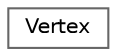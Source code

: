 digraph "Graphical Class Hierarchy"
{
 // LATEX_PDF_SIZE
  bgcolor="transparent";
  edge [fontname=Helvetica,fontsize=10,labelfontname=Helvetica,labelfontsize=10];
  node [fontname=Helvetica,fontsize=10,shape=box,height=0.2,width=0.4];
  rankdir="LR";
  Node0 [id="Node000000",label="Vertex",height=0.2,width=0.4,color="grey40", fillcolor="white", style="filled",URL="$d7/d62/struct_vertex.html",tooltip="Represents a single vertex in a mesh."];
}
